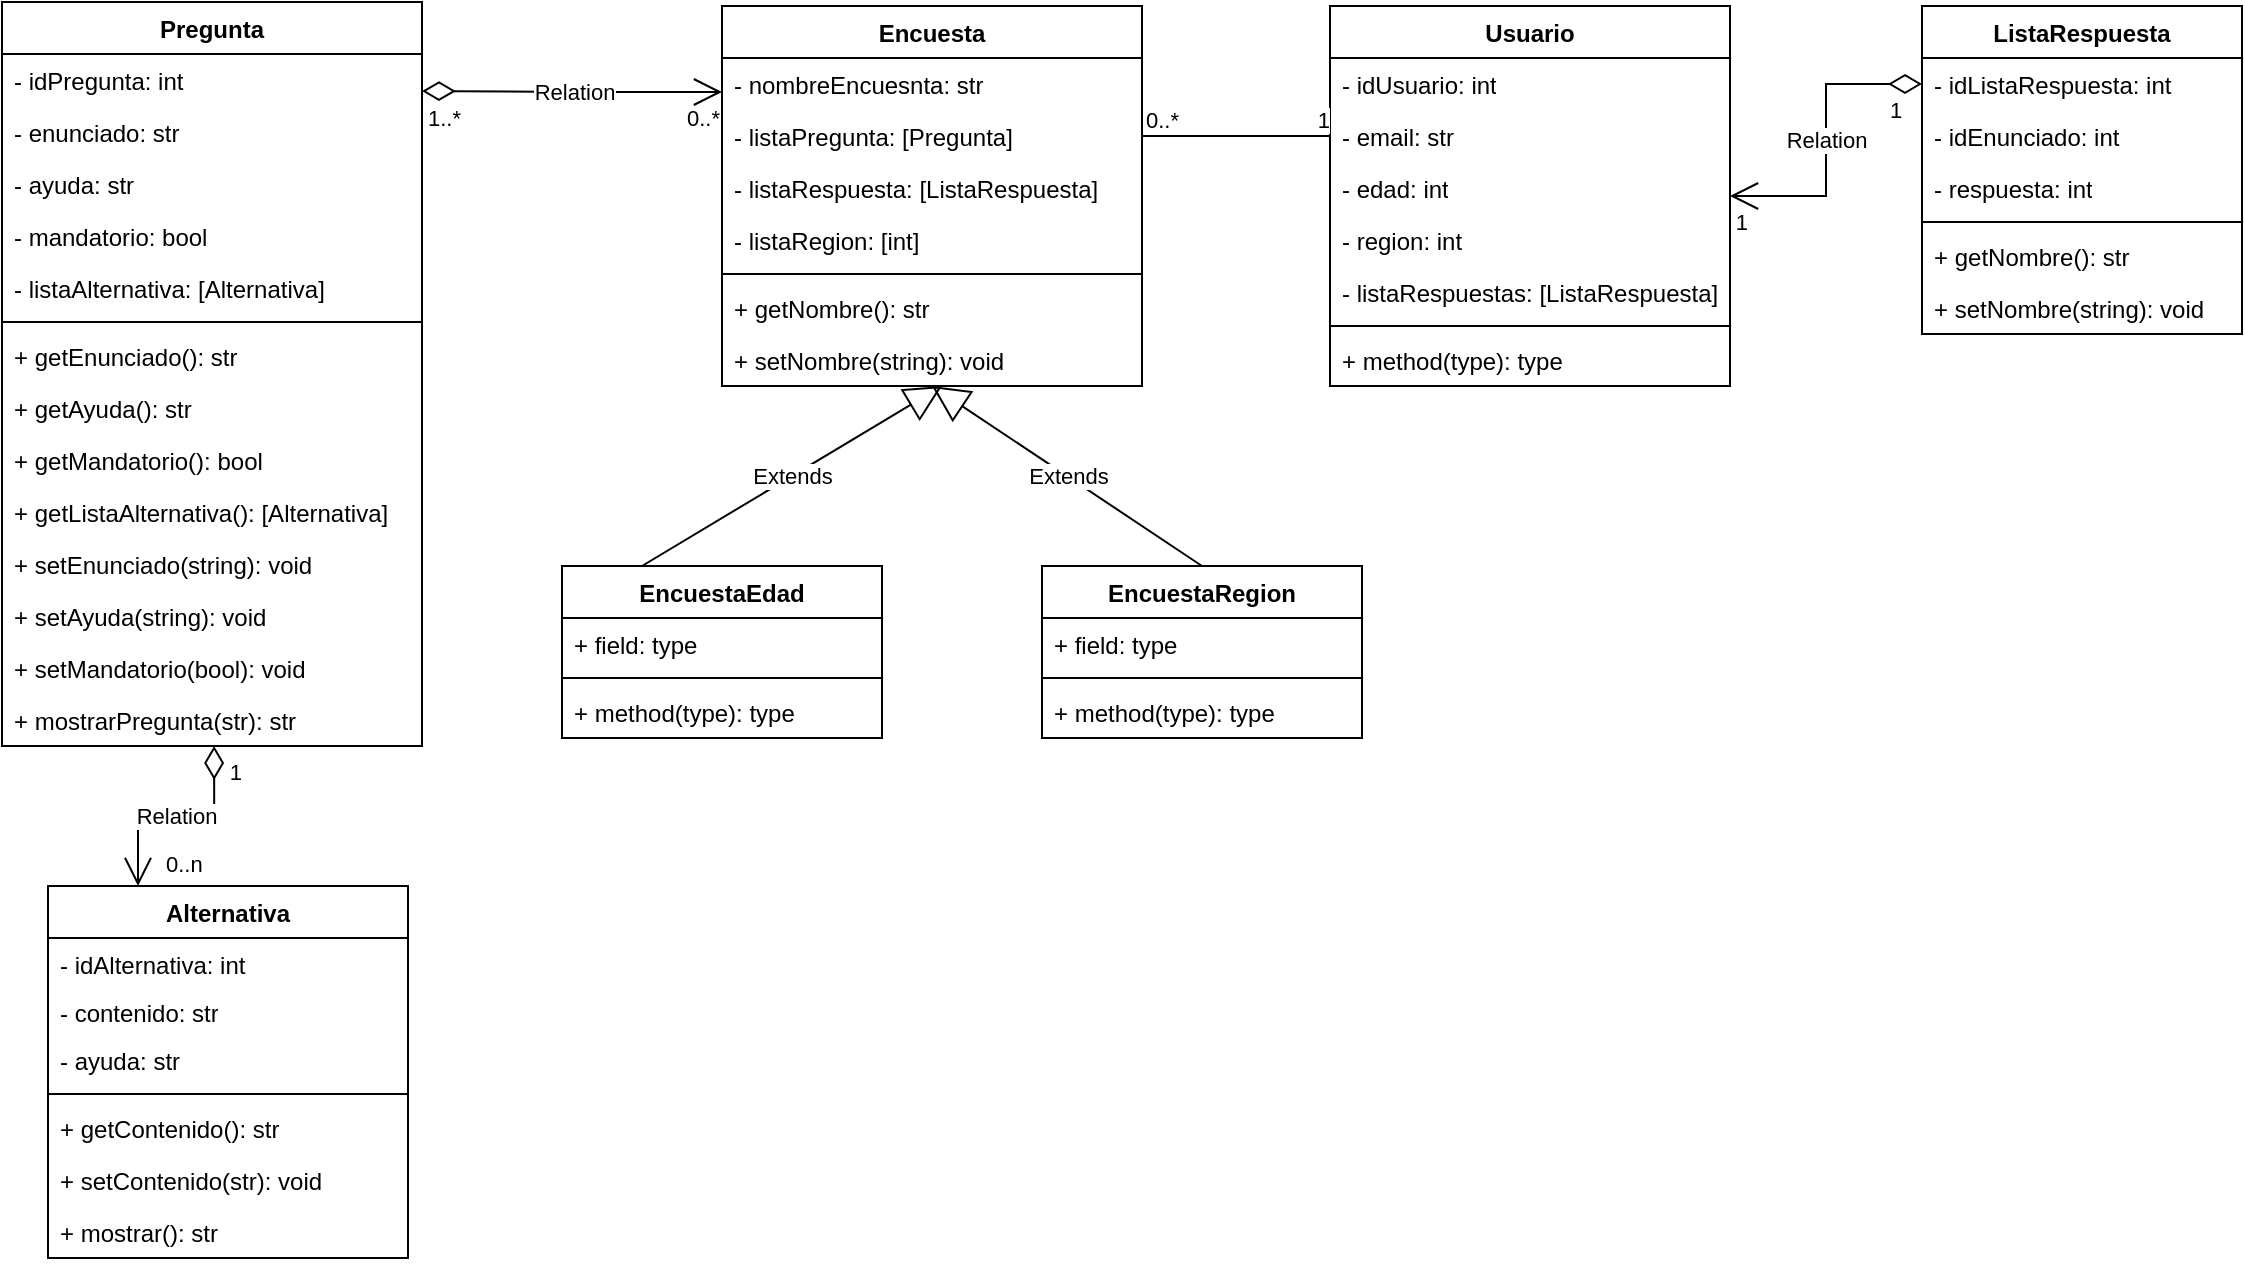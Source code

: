 <mxfile version="24.3.1" type="github">
  <diagram id="C5RBs43oDa-KdzZeNtuy" name="Page-1">
    <mxGraphModel dx="1434" dy="772" grid="1" gridSize="10" guides="1" tooltips="1" connect="1" arrows="1" fold="1" page="1" pageScale="1" pageWidth="1169" pageHeight="827" math="0" shadow="0">
      <root>
        <mxCell id="WIyWlLk6GJQsqaUBKTNV-0" />
        <mxCell id="WIyWlLk6GJQsqaUBKTNV-1" parent="WIyWlLk6GJQsqaUBKTNV-0" />
        <mxCell id="cBV1kslpRWXFgIH1EXpv-0" value="Encuesta" style="swimlane;fontStyle=1;align=center;verticalAlign=top;childLayout=stackLayout;horizontal=1;startSize=26;horizontalStack=0;resizeParent=1;resizeParentMax=0;resizeLast=0;collapsible=1;marginBottom=0;whiteSpace=wrap;html=1;" vertex="1" parent="WIyWlLk6GJQsqaUBKTNV-1">
          <mxGeometry x="400" y="160" width="210" height="190" as="geometry" />
        </mxCell>
        <mxCell id="cBV1kslpRWXFgIH1EXpv-1" value="- nombreEncuesnta: str" style="text;strokeColor=none;fillColor=none;align=left;verticalAlign=top;spacingLeft=4;spacingRight=4;overflow=hidden;rotatable=0;points=[[0,0.5],[1,0.5]];portConstraint=eastwest;whiteSpace=wrap;html=1;" vertex="1" parent="cBV1kslpRWXFgIH1EXpv-0">
          <mxGeometry y="26" width="210" height="26" as="geometry" />
        </mxCell>
        <mxCell id="cBV1kslpRWXFgIH1EXpv-70" value="- listaPregunta: [Pregunta]" style="text;strokeColor=none;fillColor=none;align=left;verticalAlign=top;spacingLeft=4;spacingRight=4;overflow=hidden;rotatable=0;points=[[0,0.5],[1,0.5]];portConstraint=eastwest;whiteSpace=wrap;html=1;" vertex="1" parent="cBV1kslpRWXFgIH1EXpv-0">
          <mxGeometry y="52" width="210" height="26" as="geometry" />
        </mxCell>
        <mxCell id="cBV1kslpRWXFgIH1EXpv-74" value="- listaRespuesta: [ListaRespuesta]" style="text;strokeColor=none;fillColor=none;align=left;verticalAlign=top;spacingLeft=4;spacingRight=4;overflow=hidden;rotatable=0;points=[[0,0.5],[1,0.5]];portConstraint=eastwest;whiteSpace=wrap;html=1;" vertex="1" parent="cBV1kslpRWXFgIH1EXpv-0">
          <mxGeometry y="78" width="210" height="26" as="geometry" />
        </mxCell>
        <mxCell id="cBV1kslpRWXFgIH1EXpv-92" value="- listaRegion: [int]" style="text;strokeColor=none;fillColor=none;align=left;verticalAlign=top;spacingLeft=4;spacingRight=4;overflow=hidden;rotatable=0;points=[[0,0.5],[1,0.5]];portConstraint=eastwest;whiteSpace=wrap;html=1;" vertex="1" parent="cBV1kslpRWXFgIH1EXpv-0">
          <mxGeometry y="104" width="210" height="26" as="geometry" />
        </mxCell>
        <mxCell id="cBV1kslpRWXFgIH1EXpv-2" value="" style="line;strokeWidth=1;fillColor=none;align=left;verticalAlign=middle;spacingTop=-1;spacingLeft=3;spacingRight=3;rotatable=0;labelPosition=right;points=[];portConstraint=eastwest;strokeColor=inherit;" vertex="1" parent="cBV1kslpRWXFgIH1EXpv-0">
          <mxGeometry y="130" width="210" height="8" as="geometry" />
        </mxCell>
        <mxCell id="cBV1kslpRWXFgIH1EXpv-75" value="+ getNombre(): str" style="text;strokeColor=none;fillColor=none;align=left;verticalAlign=top;spacingLeft=4;spacingRight=4;overflow=hidden;rotatable=0;points=[[0,0.5],[1,0.5]];portConstraint=eastwest;whiteSpace=wrap;html=1;" vertex="1" parent="cBV1kslpRWXFgIH1EXpv-0">
          <mxGeometry y="138" width="210" height="26" as="geometry" />
        </mxCell>
        <mxCell id="cBV1kslpRWXFgIH1EXpv-76" value="+ setNombre(string): void" style="text;strokeColor=none;fillColor=none;align=left;verticalAlign=top;spacingLeft=4;spacingRight=4;overflow=hidden;rotatable=0;points=[[0,0.5],[1,0.5]];portConstraint=eastwest;whiteSpace=wrap;html=1;" vertex="1" parent="cBV1kslpRWXFgIH1EXpv-0">
          <mxGeometry y="164" width="210" height="26" as="geometry" />
        </mxCell>
        <mxCell id="cBV1kslpRWXFgIH1EXpv-4" value="Alternativa" style="swimlane;fontStyle=1;align=center;verticalAlign=top;childLayout=stackLayout;horizontal=1;startSize=26;horizontalStack=0;resizeParent=1;resizeParentMax=0;resizeLast=0;collapsible=1;marginBottom=0;whiteSpace=wrap;html=1;" vertex="1" parent="WIyWlLk6GJQsqaUBKTNV-1">
          <mxGeometry x="63" y="600" width="180" height="186" as="geometry" />
        </mxCell>
        <mxCell id="cBV1kslpRWXFgIH1EXpv-5" value="- idAlternativa: int" style="text;strokeColor=none;fillColor=none;align=left;verticalAlign=top;spacingLeft=4;spacingRight=4;overflow=hidden;rotatable=0;points=[[0,0.5],[1,0.5]];portConstraint=eastwest;whiteSpace=wrap;html=1;" vertex="1" parent="cBV1kslpRWXFgIH1EXpv-4">
          <mxGeometry y="26" width="180" height="24" as="geometry" />
        </mxCell>
        <mxCell id="cBV1kslpRWXFgIH1EXpv-73" value="- contenido: str" style="text;strokeColor=none;fillColor=none;align=left;verticalAlign=top;spacingLeft=4;spacingRight=4;overflow=hidden;rotatable=0;points=[[0,0.5],[1,0.5]];portConstraint=eastwest;whiteSpace=wrap;html=1;" vertex="1" parent="cBV1kslpRWXFgIH1EXpv-4">
          <mxGeometry y="50" width="180" height="24" as="geometry" />
        </mxCell>
        <mxCell id="cBV1kslpRWXFgIH1EXpv-29" value="- ayuda: str" style="text;strokeColor=none;fillColor=none;align=left;verticalAlign=top;spacingLeft=4;spacingRight=4;overflow=hidden;rotatable=0;points=[[0,0.5],[1,0.5]];portConstraint=eastwest;whiteSpace=wrap;html=1;" vertex="1" parent="cBV1kslpRWXFgIH1EXpv-4">
          <mxGeometry y="74" width="180" height="26" as="geometry" />
        </mxCell>
        <mxCell id="cBV1kslpRWXFgIH1EXpv-6" value="" style="line;strokeWidth=1;fillColor=none;align=left;verticalAlign=middle;spacingTop=-1;spacingLeft=3;spacingRight=3;rotatable=0;labelPosition=right;points=[];portConstraint=eastwest;strokeColor=inherit;" vertex="1" parent="cBV1kslpRWXFgIH1EXpv-4">
          <mxGeometry y="100" width="180" height="8" as="geometry" />
        </mxCell>
        <mxCell id="cBV1kslpRWXFgIH1EXpv-7" value="+ getContenido(): str" style="text;strokeColor=none;fillColor=none;align=left;verticalAlign=top;spacingLeft=4;spacingRight=4;overflow=hidden;rotatable=0;points=[[0,0.5],[1,0.5]];portConstraint=eastwest;whiteSpace=wrap;html=1;" vertex="1" parent="cBV1kslpRWXFgIH1EXpv-4">
          <mxGeometry y="108" width="180" height="26" as="geometry" />
        </mxCell>
        <mxCell id="cBV1kslpRWXFgIH1EXpv-31" value="+ setContenido(str): void" style="text;strokeColor=none;fillColor=none;align=left;verticalAlign=top;spacingLeft=4;spacingRight=4;overflow=hidden;rotatable=0;points=[[0,0.5],[1,0.5]];portConstraint=eastwest;whiteSpace=wrap;html=1;" vertex="1" parent="cBV1kslpRWXFgIH1EXpv-4">
          <mxGeometry y="134" width="180" height="26" as="geometry" />
        </mxCell>
        <mxCell id="cBV1kslpRWXFgIH1EXpv-37" value="+ mostrar(): str" style="text;strokeColor=none;fillColor=none;align=left;verticalAlign=top;spacingLeft=4;spacingRight=4;overflow=hidden;rotatable=0;points=[[0,0.5],[1,0.5]];portConstraint=eastwest;whiteSpace=wrap;html=1;" vertex="1" parent="cBV1kslpRWXFgIH1EXpv-4">
          <mxGeometry y="160" width="180" height="26" as="geometry" />
        </mxCell>
        <mxCell id="cBV1kslpRWXFgIH1EXpv-8" value="Pregunta" style="swimlane;fontStyle=1;align=center;verticalAlign=top;childLayout=stackLayout;horizontal=1;startSize=26;horizontalStack=0;resizeParent=1;resizeParentMax=0;resizeLast=0;collapsible=1;marginBottom=0;whiteSpace=wrap;html=1;" vertex="1" parent="WIyWlLk6GJQsqaUBKTNV-1">
          <mxGeometry x="40" y="158" width="210" height="372" as="geometry" />
        </mxCell>
        <mxCell id="cBV1kslpRWXFgIH1EXpv-9" value="- idPregunta: int" style="text;strokeColor=none;fillColor=none;align=left;verticalAlign=top;spacingLeft=4;spacingRight=4;overflow=hidden;rotatable=0;points=[[0,0.5],[1,0.5]];portConstraint=eastwest;whiteSpace=wrap;html=1;" vertex="1" parent="cBV1kslpRWXFgIH1EXpv-8">
          <mxGeometry y="26" width="210" height="26" as="geometry" />
        </mxCell>
        <mxCell id="cBV1kslpRWXFgIH1EXpv-72" value="- enunciado: str" style="text;strokeColor=none;fillColor=none;align=left;verticalAlign=top;spacingLeft=4;spacingRight=4;overflow=hidden;rotatable=0;points=[[0,0.5],[1,0.5]];portConstraint=eastwest;whiteSpace=wrap;html=1;" vertex="1" parent="cBV1kslpRWXFgIH1EXpv-8">
          <mxGeometry y="52" width="210" height="26" as="geometry" />
        </mxCell>
        <mxCell id="cBV1kslpRWXFgIH1EXpv-51" value="- ayuda: str" style="text;strokeColor=none;fillColor=none;align=left;verticalAlign=top;spacingLeft=4;spacingRight=4;overflow=hidden;rotatable=0;points=[[0,0.5],[1,0.5]];portConstraint=eastwest;whiteSpace=wrap;html=1;" vertex="1" parent="cBV1kslpRWXFgIH1EXpv-8">
          <mxGeometry y="78" width="210" height="26" as="geometry" />
        </mxCell>
        <mxCell id="cBV1kslpRWXFgIH1EXpv-52" value="- mandatorio: bool" style="text;strokeColor=none;fillColor=none;align=left;verticalAlign=top;spacingLeft=4;spacingRight=4;overflow=hidden;rotatable=0;points=[[0,0.5],[1,0.5]];portConstraint=eastwest;whiteSpace=wrap;html=1;" vertex="1" parent="cBV1kslpRWXFgIH1EXpv-8">
          <mxGeometry y="104" width="210" height="26" as="geometry" />
        </mxCell>
        <mxCell id="cBV1kslpRWXFgIH1EXpv-53" value="- listaAlternativa: [Alternativa]" style="text;strokeColor=none;fillColor=none;align=left;verticalAlign=top;spacingLeft=4;spacingRight=4;overflow=hidden;rotatable=0;points=[[0,0.5],[1,0.5]];portConstraint=eastwest;whiteSpace=wrap;html=1;" vertex="1" parent="cBV1kslpRWXFgIH1EXpv-8">
          <mxGeometry y="130" width="210" height="26" as="geometry" />
        </mxCell>
        <mxCell id="cBV1kslpRWXFgIH1EXpv-10" value="" style="line;strokeWidth=1;fillColor=none;align=left;verticalAlign=middle;spacingTop=-1;spacingLeft=3;spacingRight=3;rotatable=0;labelPosition=right;points=[];portConstraint=eastwest;strokeColor=inherit;" vertex="1" parent="cBV1kslpRWXFgIH1EXpv-8">
          <mxGeometry y="156" width="210" height="8" as="geometry" />
        </mxCell>
        <mxCell id="cBV1kslpRWXFgIH1EXpv-57" value="+ getEnunciado(): str" style="text;strokeColor=none;fillColor=none;align=left;verticalAlign=top;spacingLeft=4;spacingRight=4;overflow=hidden;rotatable=0;points=[[0,0.5],[1,0.5]];portConstraint=eastwest;whiteSpace=wrap;html=1;" vertex="1" parent="cBV1kslpRWXFgIH1EXpv-8">
          <mxGeometry y="164" width="210" height="26" as="geometry" />
        </mxCell>
        <mxCell id="cBV1kslpRWXFgIH1EXpv-60" value="+ getAyuda(): str" style="text;strokeColor=none;fillColor=none;align=left;verticalAlign=top;spacingLeft=4;spacingRight=4;overflow=hidden;rotatable=0;points=[[0,0.5],[1,0.5]];portConstraint=eastwest;whiteSpace=wrap;html=1;" vertex="1" parent="cBV1kslpRWXFgIH1EXpv-8">
          <mxGeometry y="190" width="210" height="26" as="geometry" />
        </mxCell>
        <mxCell id="cBV1kslpRWXFgIH1EXpv-64" value="+ getMandatorio(): bool" style="text;strokeColor=none;fillColor=none;align=left;verticalAlign=top;spacingLeft=4;spacingRight=4;overflow=hidden;rotatable=0;points=[[0,0.5],[1,0.5]];portConstraint=eastwest;whiteSpace=wrap;html=1;" vertex="1" parent="cBV1kslpRWXFgIH1EXpv-8">
          <mxGeometry y="216" width="210" height="26" as="geometry" />
        </mxCell>
        <mxCell id="cBV1kslpRWXFgIH1EXpv-67" value="+ getListaAlternativa(): [Alternativa]" style="text;strokeColor=none;fillColor=none;align=left;verticalAlign=top;spacingLeft=4;spacingRight=4;overflow=hidden;rotatable=0;points=[[0,0.5],[1,0.5]];portConstraint=eastwest;whiteSpace=wrap;html=1;" vertex="1" parent="cBV1kslpRWXFgIH1EXpv-8">
          <mxGeometry y="242" width="210" height="26" as="geometry" />
        </mxCell>
        <mxCell id="cBV1kslpRWXFgIH1EXpv-66" value="+ setEnunciado(string): void" style="text;strokeColor=none;fillColor=none;align=left;verticalAlign=top;spacingLeft=4;spacingRight=4;overflow=hidden;rotatable=0;points=[[0,0.5],[1,0.5]];portConstraint=eastwest;whiteSpace=wrap;html=1;" vertex="1" parent="cBV1kslpRWXFgIH1EXpv-8">
          <mxGeometry y="268" width="210" height="26" as="geometry" />
        </mxCell>
        <mxCell id="cBV1kslpRWXFgIH1EXpv-62" value="+ setAyuda(string): void" style="text;strokeColor=none;fillColor=none;align=left;verticalAlign=top;spacingLeft=4;spacingRight=4;overflow=hidden;rotatable=0;points=[[0,0.5],[1,0.5]];portConstraint=eastwest;whiteSpace=wrap;html=1;" vertex="1" parent="cBV1kslpRWXFgIH1EXpv-8">
          <mxGeometry y="294" width="210" height="26" as="geometry" />
        </mxCell>
        <mxCell id="cBV1kslpRWXFgIH1EXpv-65" value="+ setMandatorio(bool): void" style="text;strokeColor=none;fillColor=none;align=left;verticalAlign=top;spacingLeft=4;spacingRight=4;overflow=hidden;rotatable=0;points=[[0,0.5],[1,0.5]];portConstraint=eastwest;whiteSpace=wrap;html=1;" vertex="1" parent="cBV1kslpRWXFgIH1EXpv-8">
          <mxGeometry y="320" width="210" height="26" as="geometry" />
        </mxCell>
        <mxCell id="cBV1kslpRWXFgIH1EXpv-69" value="+ mostrarPregunta(str): str" style="text;strokeColor=none;fillColor=none;align=left;verticalAlign=top;spacingLeft=4;spacingRight=4;overflow=hidden;rotatable=0;points=[[0,0.5],[1,0.5]];portConstraint=eastwest;whiteSpace=wrap;html=1;" vertex="1" parent="cBV1kslpRWXFgIH1EXpv-8">
          <mxGeometry y="346" width="210" height="26" as="geometry" />
        </mxCell>
        <mxCell id="cBV1kslpRWXFgIH1EXpv-12" value="EncuestaEdad" style="swimlane;fontStyle=1;align=center;verticalAlign=top;childLayout=stackLayout;horizontal=1;startSize=26;horizontalStack=0;resizeParent=1;resizeParentMax=0;resizeLast=0;collapsible=1;marginBottom=0;whiteSpace=wrap;html=1;" vertex="1" parent="WIyWlLk6GJQsqaUBKTNV-1">
          <mxGeometry x="320" y="440" width="160" height="86" as="geometry" />
        </mxCell>
        <mxCell id="cBV1kslpRWXFgIH1EXpv-13" value="+ field: type" style="text;strokeColor=none;fillColor=none;align=left;verticalAlign=top;spacingLeft=4;spacingRight=4;overflow=hidden;rotatable=0;points=[[0,0.5],[1,0.5]];portConstraint=eastwest;whiteSpace=wrap;html=1;" vertex="1" parent="cBV1kslpRWXFgIH1EXpv-12">
          <mxGeometry y="26" width="160" height="26" as="geometry" />
        </mxCell>
        <mxCell id="cBV1kslpRWXFgIH1EXpv-14" value="" style="line;strokeWidth=1;fillColor=none;align=left;verticalAlign=middle;spacingTop=-1;spacingLeft=3;spacingRight=3;rotatable=0;labelPosition=right;points=[];portConstraint=eastwest;strokeColor=inherit;" vertex="1" parent="cBV1kslpRWXFgIH1EXpv-12">
          <mxGeometry y="52" width="160" height="8" as="geometry" />
        </mxCell>
        <mxCell id="cBV1kslpRWXFgIH1EXpv-15" value="+ method(type): type" style="text;strokeColor=none;fillColor=none;align=left;verticalAlign=top;spacingLeft=4;spacingRight=4;overflow=hidden;rotatable=0;points=[[0,0.5],[1,0.5]];portConstraint=eastwest;whiteSpace=wrap;html=1;" vertex="1" parent="cBV1kslpRWXFgIH1EXpv-12">
          <mxGeometry y="60" width="160" height="26" as="geometry" />
        </mxCell>
        <mxCell id="cBV1kslpRWXFgIH1EXpv-16" value="EncuestaRegion" style="swimlane;fontStyle=1;align=center;verticalAlign=top;childLayout=stackLayout;horizontal=1;startSize=26;horizontalStack=0;resizeParent=1;resizeParentMax=0;resizeLast=0;collapsible=1;marginBottom=0;whiteSpace=wrap;html=1;" vertex="1" parent="WIyWlLk6GJQsqaUBKTNV-1">
          <mxGeometry x="560" y="440" width="160" height="86" as="geometry" />
        </mxCell>
        <mxCell id="cBV1kslpRWXFgIH1EXpv-17" value="+ field: type" style="text;strokeColor=none;fillColor=none;align=left;verticalAlign=top;spacingLeft=4;spacingRight=4;overflow=hidden;rotatable=0;points=[[0,0.5],[1,0.5]];portConstraint=eastwest;whiteSpace=wrap;html=1;" vertex="1" parent="cBV1kslpRWXFgIH1EXpv-16">
          <mxGeometry y="26" width="160" height="26" as="geometry" />
        </mxCell>
        <mxCell id="cBV1kslpRWXFgIH1EXpv-18" value="" style="line;strokeWidth=1;fillColor=none;align=left;verticalAlign=middle;spacingTop=-1;spacingLeft=3;spacingRight=3;rotatable=0;labelPosition=right;points=[];portConstraint=eastwest;strokeColor=inherit;" vertex="1" parent="cBV1kslpRWXFgIH1EXpv-16">
          <mxGeometry y="52" width="160" height="8" as="geometry" />
        </mxCell>
        <mxCell id="cBV1kslpRWXFgIH1EXpv-19" value="+ method(type): type" style="text;strokeColor=none;fillColor=none;align=left;verticalAlign=top;spacingLeft=4;spacingRight=4;overflow=hidden;rotatable=0;points=[[0,0.5],[1,0.5]];portConstraint=eastwest;whiteSpace=wrap;html=1;" vertex="1" parent="cBV1kslpRWXFgIH1EXpv-16">
          <mxGeometry y="60" width="160" height="26" as="geometry" />
        </mxCell>
        <mxCell id="cBV1kslpRWXFgIH1EXpv-24" value="Usuario" style="swimlane;fontStyle=1;align=center;verticalAlign=top;childLayout=stackLayout;horizontal=1;startSize=26;horizontalStack=0;resizeParent=1;resizeParentMax=0;resizeLast=0;collapsible=1;marginBottom=0;whiteSpace=wrap;html=1;" vertex="1" parent="WIyWlLk6GJQsqaUBKTNV-1">
          <mxGeometry x="704" y="160" width="200" height="190" as="geometry" />
        </mxCell>
        <mxCell id="cBV1kslpRWXFgIH1EXpv-25" value="- idUsuario: int" style="text;strokeColor=none;fillColor=none;align=left;verticalAlign=top;spacingLeft=4;spacingRight=4;overflow=hidden;rotatable=0;points=[[0,0.5],[1,0.5]];portConstraint=eastwest;whiteSpace=wrap;html=1;" vertex="1" parent="cBV1kslpRWXFgIH1EXpv-24">
          <mxGeometry y="26" width="200" height="26" as="geometry" />
        </mxCell>
        <mxCell id="cBV1kslpRWXFgIH1EXpv-93" value="- email: str" style="text;strokeColor=none;fillColor=none;align=left;verticalAlign=top;spacingLeft=4;spacingRight=4;overflow=hidden;rotatable=0;points=[[0,0.5],[1,0.5]];portConstraint=eastwest;whiteSpace=wrap;html=1;" vertex="1" parent="cBV1kslpRWXFgIH1EXpv-24">
          <mxGeometry y="52" width="200" height="26" as="geometry" />
        </mxCell>
        <mxCell id="cBV1kslpRWXFgIH1EXpv-90" value="- edad: int" style="text;strokeColor=none;fillColor=none;align=left;verticalAlign=top;spacingLeft=4;spacingRight=4;overflow=hidden;rotatable=0;points=[[0,0.5],[1,0.5]];portConstraint=eastwest;whiteSpace=wrap;html=1;" vertex="1" parent="cBV1kslpRWXFgIH1EXpv-24">
          <mxGeometry y="78" width="200" height="26" as="geometry" />
        </mxCell>
        <mxCell id="cBV1kslpRWXFgIH1EXpv-91" value="- region: int" style="text;strokeColor=none;fillColor=none;align=left;verticalAlign=top;spacingLeft=4;spacingRight=4;overflow=hidden;rotatable=0;points=[[0,0.5],[1,0.5]];portConstraint=eastwest;whiteSpace=wrap;html=1;" vertex="1" parent="cBV1kslpRWXFgIH1EXpv-24">
          <mxGeometry y="104" width="200" height="26" as="geometry" />
        </mxCell>
        <mxCell id="cBV1kslpRWXFgIH1EXpv-105" value="- listaRespuestas: [ListaRespuesta]" style="text;strokeColor=none;fillColor=none;align=left;verticalAlign=top;spacingLeft=4;spacingRight=4;overflow=hidden;rotatable=0;points=[[0,0.5],[1,0.5]];portConstraint=eastwest;whiteSpace=wrap;html=1;" vertex="1" parent="cBV1kslpRWXFgIH1EXpv-24">
          <mxGeometry y="130" width="200" height="26" as="geometry" />
        </mxCell>
        <mxCell id="cBV1kslpRWXFgIH1EXpv-26" value="" style="line;strokeWidth=1;fillColor=none;align=left;verticalAlign=middle;spacingTop=-1;spacingLeft=3;spacingRight=3;rotatable=0;labelPosition=right;points=[];portConstraint=eastwest;strokeColor=inherit;" vertex="1" parent="cBV1kslpRWXFgIH1EXpv-24">
          <mxGeometry y="156" width="200" height="8" as="geometry" />
        </mxCell>
        <mxCell id="cBV1kslpRWXFgIH1EXpv-27" value="+ method(type): type" style="text;strokeColor=none;fillColor=none;align=left;verticalAlign=top;spacingLeft=4;spacingRight=4;overflow=hidden;rotatable=0;points=[[0,0.5],[1,0.5]];portConstraint=eastwest;whiteSpace=wrap;html=1;" vertex="1" parent="cBV1kslpRWXFgIH1EXpv-24">
          <mxGeometry y="164" width="200" height="26" as="geometry" />
        </mxCell>
        <mxCell id="cBV1kslpRWXFgIH1EXpv-77" value="ListaRespuesta" style="swimlane;fontStyle=1;align=center;verticalAlign=top;childLayout=stackLayout;horizontal=1;startSize=26;horizontalStack=0;resizeParent=1;resizeParentMax=0;resizeLast=0;collapsible=1;marginBottom=0;whiteSpace=wrap;html=1;" vertex="1" parent="WIyWlLk6GJQsqaUBKTNV-1">
          <mxGeometry x="1000" y="160" width="160" height="164" as="geometry" />
        </mxCell>
        <mxCell id="cBV1kslpRWXFgIH1EXpv-78" value="- idListaRespuesta: int" style="text;strokeColor=none;fillColor=none;align=left;verticalAlign=top;spacingLeft=4;spacingRight=4;overflow=hidden;rotatable=0;points=[[0,0.5],[1,0.5]];portConstraint=eastwest;whiteSpace=wrap;html=1;" vertex="1" parent="cBV1kslpRWXFgIH1EXpv-77">
          <mxGeometry y="26" width="160" height="26" as="geometry" />
        </mxCell>
        <mxCell id="cBV1kslpRWXFgIH1EXpv-79" value="- idEnunciado: int" style="text;strokeColor=none;fillColor=none;align=left;verticalAlign=top;spacingLeft=4;spacingRight=4;overflow=hidden;rotatable=0;points=[[0,0.5],[1,0.5]];portConstraint=eastwest;whiteSpace=wrap;html=1;" vertex="1" parent="cBV1kslpRWXFgIH1EXpv-77">
          <mxGeometry y="52" width="160" height="26" as="geometry" />
        </mxCell>
        <mxCell id="cBV1kslpRWXFgIH1EXpv-80" value="- respuesta: int" style="text;strokeColor=none;fillColor=none;align=left;verticalAlign=top;spacingLeft=4;spacingRight=4;overflow=hidden;rotatable=0;points=[[0,0.5],[1,0.5]];portConstraint=eastwest;whiteSpace=wrap;html=1;" vertex="1" parent="cBV1kslpRWXFgIH1EXpv-77">
          <mxGeometry y="78" width="160" height="26" as="geometry" />
        </mxCell>
        <mxCell id="cBV1kslpRWXFgIH1EXpv-81" value="" style="line;strokeWidth=1;fillColor=none;align=left;verticalAlign=middle;spacingTop=-1;spacingLeft=3;spacingRight=3;rotatable=0;labelPosition=right;points=[];portConstraint=eastwest;strokeColor=inherit;" vertex="1" parent="cBV1kslpRWXFgIH1EXpv-77">
          <mxGeometry y="104" width="160" height="8" as="geometry" />
        </mxCell>
        <mxCell id="cBV1kslpRWXFgIH1EXpv-82" value="+ getNombre(): str" style="text;strokeColor=none;fillColor=none;align=left;verticalAlign=top;spacingLeft=4;spacingRight=4;overflow=hidden;rotatable=0;points=[[0,0.5],[1,0.5]];portConstraint=eastwest;whiteSpace=wrap;html=1;" vertex="1" parent="cBV1kslpRWXFgIH1EXpv-77">
          <mxGeometry y="112" width="160" height="26" as="geometry" />
        </mxCell>
        <mxCell id="cBV1kslpRWXFgIH1EXpv-83" value="+ setNombre(string): void" style="text;strokeColor=none;fillColor=none;align=left;verticalAlign=top;spacingLeft=4;spacingRight=4;overflow=hidden;rotatable=0;points=[[0,0.5],[1,0.5]];portConstraint=eastwest;whiteSpace=wrap;html=1;" vertex="1" parent="cBV1kslpRWXFgIH1EXpv-77">
          <mxGeometry y="138" width="160" height="26" as="geometry" />
        </mxCell>
        <mxCell id="cBV1kslpRWXFgIH1EXpv-87" value="Relation" style="endArrow=open;html=1;endSize=12;startArrow=diamondThin;startSize=14;startFill=0;edgeStyle=orthogonalEdgeStyle;rounded=0;" edge="1" parent="WIyWlLk6GJQsqaUBKTNV-1">
          <mxGeometry relative="1" as="geometry">
            <mxPoint x="250" y="202.5" as="sourcePoint" />
            <mxPoint x="400" y="203" as="targetPoint" />
          </mxGeometry>
        </mxCell>
        <mxCell id="cBV1kslpRWXFgIH1EXpv-88" value="1..*" style="edgeLabel;resizable=0;html=1;align=left;verticalAlign=top;" connectable="0" vertex="1" parent="cBV1kslpRWXFgIH1EXpv-87">
          <mxGeometry x="-1" relative="1" as="geometry">
            <mxPoint x="1" as="offset" />
          </mxGeometry>
        </mxCell>
        <mxCell id="cBV1kslpRWXFgIH1EXpv-89" value="0..*" style="edgeLabel;resizable=0;html=1;align=right;verticalAlign=top;" connectable="0" vertex="1" parent="cBV1kslpRWXFgIH1EXpv-87">
          <mxGeometry x="1" relative="1" as="geometry" />
        </mxCell>
        <mxCell id="cBV1kslpRWXFgIH1EXpv-94" value="Relation" style="endArrow=open;html=1;endSize=12;startArrow=diamondThin;startSize=14;startFill=0;edgeStyle=orthogonalEdgeStyle;rounded=0;exitX=0;exitY=0.5;exitDx=0;exitDy=0;" edge="1" parent="WIyWlLk6GJQsqaUBKTNV-1" source="cBV1kslpRWXFgIH1EXpv-78" target="cBV1kslpRWXFgIH1EXpv-24">
          <mxGeometry relative="1" as="geometry">
            <mxPoint x="520" y="460" as="sourcePoint" />
            <mxPoint x="680" y="460" as="targetPoint" />
          </mxGeometry>
        </mxCell>
        <mxCell id="cBV1kslpRWXFgIH1EXpv-95" value="1" style="edgeLabel;resizable=0;html=1;align=left;verticalAlign=top;" connectable="0" vertex="1" parent="cBV1kslpRWXFgIH1EXpv-94">
          <mxGeometry x="-1" relative="1" as="geometry">
            <mxPoint x="-18" as="offset" />
          </mxGeometry>
        </mxCell>
        <mxCell id="cBV1kslpRWXFgIH1EXpv-96" value="1" style="edgeLabel;resizable=0;html=1;align=right;verticalAlign=top;" connectable="0" vertex="1" parent="cBV1kslpRWXFgIH1EXpv-94">
          <mxGeometry x="1" relative="1" as="geometry">
            <mxPoint x="9" as="offset" />
          </mxGeometry>
        </mxCell>
        <mxCell id="cBV1kslpRWXFgIH1EXpv-97" value="Relation" style="endArrow=open;html=1;endSize=12;startArrow=diamondThin;startSize=14;startFill=0;edgeStyle=orthogonalEdgeStyle;rounded=0;entryX=0.25;entryY=0;entryDx=0;entryDy=0;exitX=0.505;exitY=1;exitDx=0;exitDy=0;exitPerimeter=0;" edge="1" parent="WIyWlLk6GJQsqaUBKTNV-1" source="cBV1kslpRWXFgIH1EXpv-69" target="cBV1kslpRWXFgIH1EXpv-4">
          <mxGeometry relative="1" as="geometry">
            <mxPoint x="60" y="550" as="sourcePoint" />
            <mxPoint x="680" y="460" as="targetPoint" />
          </mxGeometry>
        </mxCell>
        <mxCell id="cBV1kslpRWXFgIH1EXpv-98" value="0..n" style="edgeLabel;resizable=0;html=1;align=left;verticalAlign=top;" connectable="0" vertex="1" parent="cBV1kslpRWXFgIH1EXpv-97">
          <mxGeometry x="-1" relative="1" as="geometry">
            <mxPoint x="-26" y="46" as="offset" />
          </mxGeometry>
        </mxCell>
        <mxCell id="cBV1kslpRWXFgIH1EXpv-99" value="1" style="edgeLabel;resizable=0;html=1;align=right;verticalAlign=top;" connectable="0" vertex="1" parent="cBV1kslpRWXFgIH1EXpv-97">
          <mxGeometry x="1" relative="1" as="geometry">
            <mxPoint x="52" y="-70" as="offset" />
          </mxGeometry>
        </mxCell>
        <mxCell id="cBV1kslpRWXFgIH1EXpv-100" value="Extends" style="endArrow=block;endSize=16;endFill=0;html=1;rounded=0;exitX=0.25;exitY=0;exitDx=0;exitDy=0;" edge="1" parent="WIyWlLk6GJQsqaUBKTNV-1" source="cBV1kslpRWXFgIH1EXpv-12">
          <mxGeometry width="160" relative="1" as="geometry">
            <mxPoint x="520" y="460" as="sourcePoint" />
            <mxPoint x="510" y="350" as="targetPoint" />
          </mxGeometry>
        </mxCell>
        <mxCell id="cBV1kslpRWXFgIH1EXpv-101" value="Extends" style="endArrow=block;endSize=16;endFill=0;html=1;rounded=0;exitX=0.5;exitY=0;exitDx=0;exitDy=0;" edge="1" parent="WIyWlLk6GJQsqaUBKTNV-1" source="cBV1kslpRWXFgIH1EXpv-16" target="cBV1kslpRWXFgIH1EXpv-76">
          <mxGeometry width="160" relative="1" as="geometry">
            <mxPoint x="520" y="460" as="sourcePoint" />
            <mxPoint x="510" y="350" as="targetPoint" />
            <Array as="points">
              <mxPoint x="505" y="350" />
            </Array>
          </mxGeometry>
        </mxCell>
        <mxCell id="cBV1kslpRWXFgIH1EXpv-111" value="" style="endArrow=none;html=1;edgeStyle=orthogonalEdgeStyle;rounded=0;exitX=1;exitY=0.5;exitDx=0;exitDy=0;entryX=0;entryY=0.5;entryDx=0;entryDy=0;" edge="1" parent="WIyWlLk6GJQsqaUBKTNV-1" source="cBV1kslpRWXFgIH1EXpv-70" target="cBV1kslpRWXFgIH1EXpv-93">
          <mxGeometry relative="1" as="geometry">
            <mxPoint x="520" y="460" as="sourcePoint" />
            <mxPoint x="680" y="460" as="targetPoint" />
          </mxGeometry>
        </mxCell>
        <mxCell id="cBV1kslpRWXFgIH1EXpv-112" value="0..*" style="edgeLabel;resizable=0;html=1;align=left;verticalAlign=bottom;" connectable="0" vertex="1" parent="cBV1kslpRWXFgIH1EXpv-111">
          <mxGeometry x="-1" relative="1" as="geometry" />
        </mxCell>
        <mxCell id="cBV1kslpRWXFgIH1EXpv-113" value="1" style="edgeLabel;resizable=0;html=1;align=right;verticalAlign=bottom;" connectable="0" vertex="1" parent="cBV1kslpRWXFgIH1EXpv-111">
          <mxGeometry x="1" relative="1" as="geometry" />
        </mxCell>
      </root>
    </mxGraphModel>
  </diagram>
</mxfile>
